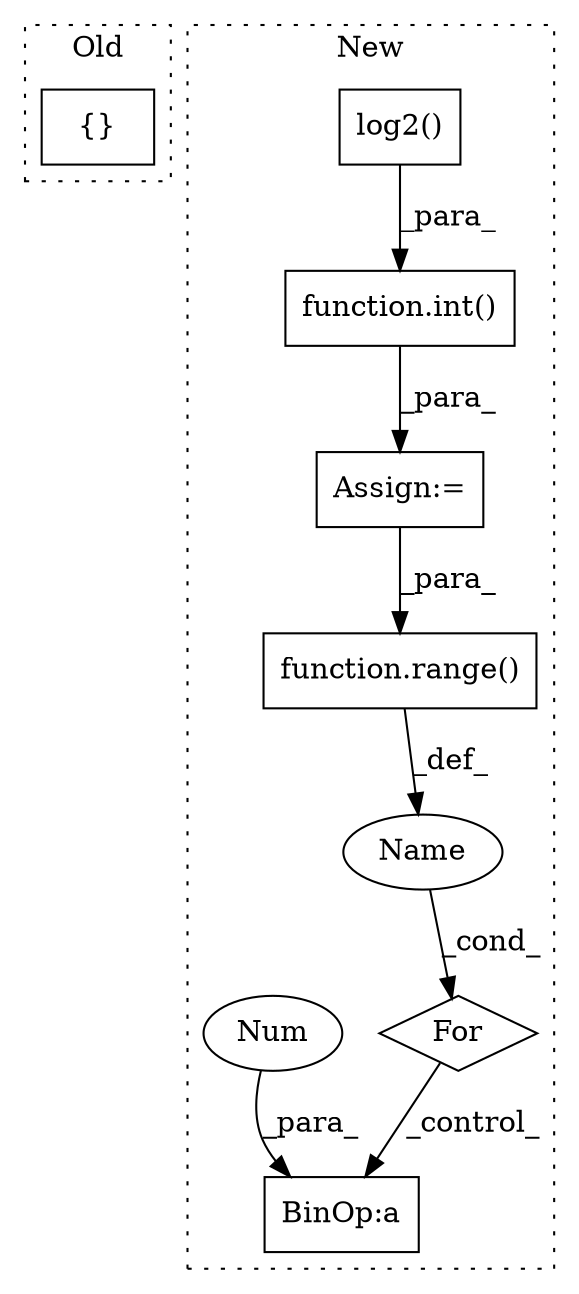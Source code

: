 digraph G {
subgraph cluster0 {
1 [label="{}" a="59" s="6266,6396" l="6,0" shape="box"];
label = "Old";
style="dotted";
}
subgraph cluster1 {
2 [label="log2()" a="75" s="4049,4065" l="8,1" shape="box"];
3 [label="function.range()" a="75" s="4083,4099" l="6,1" shape="box"];
4 [label="function.int()" a="75" s="4045,4066" l="4,1" shape="box"];
5 [label="Assign:=" a="68" s="4042" l="3" shape="box"];
6 [label="BinOp:a" a="82" s="4125" l="1" shape="box"];
7 [label="Num" a="76" s="4126" l="1" shape="ellipse"];
8 [label="For" a="107" s="4074,4100" l="4,5" shape="diamond"];
9 [label="Name" a="87" s="4078" l="1" shape="ellipse"];
label = "New";
style="dotted";
}
2 -> 4 [label="_para_"];
3 -> 9 [label="_def_"];
4 -> 5 [label="_para_"];
5 -> 3 [label="_para_"];
7 -> 6 [label="_para_"];
8 -> 6 [label="_control_"];
9 -> 8 [label="_cond_"];
}